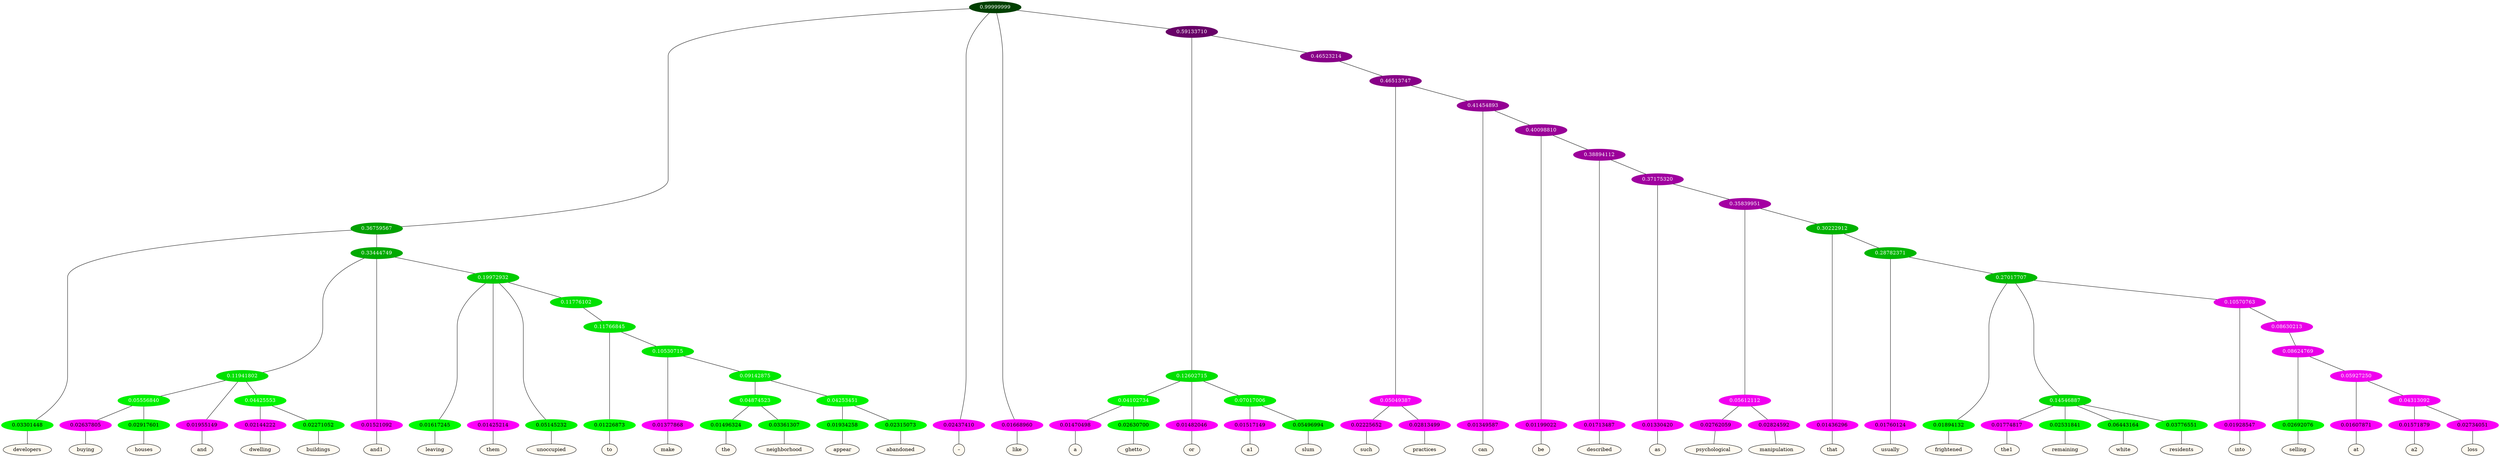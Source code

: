 graph {
	node [format=png height=0.15 nodesep=0.001 ordering=out overlap=prism overlap_scaling=0.01 ranksep=0.001 ratio=0.2 style=filled width=0.15]
	{
		rank=same
		a_w_5 [label=developers color=black fillcolor=floralwhite style="filled,solid"]
		a_w_29 [label=buying color=black fillcolor=floralwhite style="filled,solid"]
		a_w_30 [label=houses color=black fillcolor=floralwhite style="filled,solid"]
		a_w_17 [label=and color=black fillcolor=floralwhite style="filled,solid"]
		a_w_31 [label=dwelling color=black fillcolor=floralwhite style="filled,solid"]
		a_w_32 [label=buildings color=black fillcolor=floralwhite style="filled,solid"]
		a_w_10 [label=and1 color=black fillcolor=floralwhite style="filled,solid"]
		a_w_19 [label=leaving color=black fillcolor=floralwhite style="filled,solid"]
		a_w_20 [label=them color=black fillcolor=floralwhite style="filled,solid"]
		a_w_21 [label=unoccupied color=black fillcolor=floralwhite style="filled,solid"]
		a_w_38 [label=to color=black fillcolor=floralwhite style="filled,solid"]
		a_w_42 [label=make color=black fillcolor=floralwhite style="filled,solid"]
		a_w_50 [label=the color=black fillcolor=floralwhite style="filled,solid"]
		a_w_51 [label=neighborhood color=black fillcolor=floralwhite style="filled,solid"]
		a_w_52 [label=appear color=black fillcolor=floralwhite style="filled,solid"]
		a_w_53 [label=abandoned color=black fillcolor=floralwhite style="filled,solid"]
		a_w_2 [label="–" color=black fillcolor=floralwhite style="filled,solid"]
		a_w_3 [label=like color=black fillcolor=floralwhite style="filled,solid"]
		a_w_23 [label=a color=black fillcolor=floralwhite style="filled,solid"]
		a_w_24 [label=ghetto color=black fillcolor=floralwhite style="filled,solid"]
		a_w_13 [label=or color=black fillcolor=floralwhite style="filled,solid"]
		a_w_25 [label=a1 color=black fillcolor=floralwhite style="filled,solid"]
		a_w_26 [label=slum color=black fillcolor=floralwhite style="filled,solid"]
		a_w_34 [label=such color=black fillcolor=floralwhite style="filled,solid"]
		a_w_35 [label=practices color=black fillcolor=floralwhite style="filled,solid"]
		a_w_36 [label=can color=black fillcolor=floralwhite style="filled,solid"]
		a_w_40 [label=be color=black fillcolor=floralwhite style="filled,solid"]
		a_w_44 [label=described color=black fillcolor=floralwhite style="filled,solid"]
		a_w_48 [label=as color=black fillcolor=floralwhite style="filled,solid"]
		a_w_56 [label=psychological color=black fillcolor=floralwhite style="filled,solid"]
		a_w_57 [label=manipulation color=black fillcolor=floralwhite style="filled,solid"]
		a_w_58 [label=that color=black fillcolor=floralwhite style="filled,solid"]
		a_w_60 [label=usually color=black fillcolor=floralwhite style="filled,solid"]
		a_w_62 [label=frightened color=black fillcolor=floralwhite style="filled,solid"]
		a_w_65 [label=the1 color=black fillcolor=floralwhite style="filled,solid"]
		a_w_66 [label=remaining color=black fillcolor=floralwhite style="filled,solid"]
		a_w_67 [label=white color=black fillcolor=floralwhite style="filled,solid"]
		a_w_68 [label=residents color=black fillcolor=floralwhite style="filled,solid"]
		a_w_69 [label=into color=black fillcolor=floralwhite style="filled,solid"]
		a_w_72 [label=selling color=black fillcolor=floralwhite style="filled,solid"]
		a_w_74 [label=at color=black fillcolor=floralwhite style="filled,solid"]
		a_w_76 [label=a2 color=black fillcolor=floralwhite style="filled,solid"]
		a_w_77 [label=loss color=black fillcolor=floralwhite style="filled,solid"]
	}
	a_n_5 -- a_w_5
	a_n_29 -- a_w_29
	a_n_30 -- a_w_30
	a_n_17 -- a_w_17
	a_n_31 -- a_w_31
	a_n_32 -- a_w_32
	a_n_10 -- a_w_10
	a_n_19 -- a_w_19
	a_n_20 -- a_w_20
	a_n_21 -- a_w_21
	a_n_38 -- a_w_38
	a_n_42 -- a_w_42
	a_n_50 -- a_w_50
	a_n_51 -- a_w_51
	a_n_52 -- a_w_52
	a_n_53 -- a_w_53
	a_n_2 -- a_w_2
	a_n_3 -- a_w_3
	a_n_23 -- a_w_23
	a_n_24 -- a_w_24
	a_n_13 -- a_w_13
	a_n_25 -- a_w_25
	a_n_26 -- a_w_26
	a_n_34 -- a_w_34
	a_n_35 -- a_w_35
	a_n_36 -- a_w_36
	a_n_40 -- a_w_40
	a_n_44 -- a_w_44
	a_n_48 -- a_w_48
	a_n_56 -- a_w_56
	a_n_57 -- a_w_57
	a_n_58 -- a_w_58
	a_n_60 -- a_w_60
	a_n_62 -- a_w_62
	a_n_65 -- a_w_65
	a_n_66 -- a_w_66
	a_n_67 -- a_w_67
	a_n_68 -- a_w_68
	a_n_69 -- a_w_69
	a_n_72 -- a_w_72
	a_n_74 -- a_w_74
	a_n_76 -- a_w_76
	a_n_77 -- a_w_77
	{
		rank=same
		a_n_5 [label=0.03301448 color="0.334 1.000 0.967" fontcolor=black]
		a_n_29 [label=0.02637805 color="0.835 1.000 0.974" fontcolor=black]
		a_n_30 [label=0.02917601 color="0.334 1.000 0.971" fontcolor=black]
		a_n_17 [label=0.01955149 color="0.835 1.000 0.980" fontcolor=black]
		a_n_31 [label=0.02144222 color="0.835 1.000 0.979" fontcolor=black]
		a_n_32 [label=0.02271052 color="0.334 1.000 0.977" fontcolor=black]
		a_n_10 [label=0.01521092 color="0.835 1.000 0.985" fontcolor=black]
		a_n_19 [label=0.01617245 color="0.334 1.000 0.984" fontcolor=black]
		a_n_20 [label=0.01425214 color="0.835 1.000 0.986" fontcolor=black]
		a_n_21 [label=0.05145232 color="0.334 1.000 0.949" fontcolor=black]
		a_n_38 [label=0.01226873 color="0.334 1.000 0.988" fontcolor=black]
		a_n_42 [label=0.01377868 color="0.835 1.000 0.986" fontcolor=black]
		a_n_50 [label=0.01496324 color="0.334 1.000 0.985" fontcolor=black]
		a_n_51 [label=0.03361307 color="0.334 1.000 0.966" fontcolor=black]
		a_n_52 [label=0.01934258 color="0.334 1.000 0.981" fontcolor=black]
		a_n_53 [label=0.02315073 color="0.334 1.000 0.977" fontcolor=black]
		a_n_2 [label=0.02437410 color="0.835 1.000 0.976" fontcolor=black]
		a_n_3 [label=0.01668960 color="0.835 1.000 0.983" fontcolor=black]
		a_n_23 [label=0.01470498 color="0.835 1.000 0.985" fontcolor=black]
		a_n_24 [label=0.02630700 color="0.334 1.000 0.974" fontcolor=black]
		a_n_13 [label=0.01482046 color="0.835 1.000 0.985" fontcolor=black]
		a_n_25 [label=0.01517149 color="0.835 1.000 0.985" fontcolor=black]
		a_n_26 [label=0.05496994 color="0.334 1.000 0.945" fontcolor=black]
		a_n_34 [label=0.02225652 color="0.835 1.000 0.978" fontcolor=black]
		a_n_35 [label=0.02813499 color="0.835 1.000 0.972" fontcolor=black]
		a_n_36 [label=0.01349587 color="0.835 1.000 0.987" fontcolor=black]
		a_n_40 [label=0.01199022 color="0.835 1.000 0.988" fontcolor=black]
		a_n_44 [label=0.01713487 color="0.835 1.000 0.983" fontcolor=black]
		a_n_48 [label=0.01330420 color="0.835 1.000 0.987" fontcolor=black]
		a_n_56 [label=0.02762059 color="0.835 1.000 0.972" fontcolor=black]
		a_n_57 [label=0.02824592 color="0.835 1.000 0.972" fontcolor=black]
		a_n_58 [label=0.01436296 color="0.835 1.000 0.986" fontcolor=black]
		a_n_60 [label=0.01760124 color="0.835 1.000 0.982" fontcolor=black]
		a_n_62 [label=0.01894132 color="0.334 1.000 0.981" fontcolor=black]
		a_n_65 [label=0.01774817 color="0.835 1.000 0.982" fontcolor=black]
		a_n_66 [label=0.02531841 color="0.334 1.000 0.975" fontcolor=black]
		a_n_67 [label=0.06443164 color="0.334 1.000 0.936" fontcolor=black]
		a_n_68 [label=0.03776551 color="0.334 1.000 0.962" fontcolor=black]
		a_n_69 [label=0.01928547 color="0.835 1.000 0.981" fontcolor=black]
		a_n_72 [label=0.02692076 color="0.334 1.000 0.973" fontcolor=black]
		a_n_74 [label=0.01607871 color="0.835 1.000 0.984" fontcolor=black]
		a_n_76 [label=0.01571879 color="0.835 1.000 0.984" fontcolor=black]
		a_n_77 [label=0.02734051 color="0.835 1.000 0.973" fontcolor=black]
	}
	a_n_0 [label=0.99999999 color="0.334 1.000 0.250" fontcolor=grey99]
	a_n_1 [label=0.36759567 color="0.334 1.000 0.632" fontcolor=grey99]
	a_n_0 -- a_n_1
	a_n_0 -- a_n_2
	a_n_0 -- a_n_3
	a_n_4 [label=0.59133710 color="0.835 1.000 0.409" fontcolor=grey99]
	a_n_0 -- a_n_4
	a_n_1 -- a_n_5
	a_n_6 [label=0.33444749 color="0.334 1.000 0.666" fontcolor=grey99]
	a_n_1 -- a_n_6
	a_n_7 [label=0.12602715 color="0.334 1.000 0.874" fontcolor=grey99]
	a_n_4 -- a_n_7
	a_n_8 [label=0.46523214 color="0.835 1.000 0.535" fontcolor=grey99]
	a_n_4 -- a_n_8
	a_n_9 [label=0.11941802 color="0.334 1.000 0.881" fontcolor=grey99]
	a_n_6 -- a_n_9
	a_n_6 -- a_n_10
	a_n_11 [label=0.19972932 color="0.334 1.000 0.800" fontcolor=grey99]
	a_n_6 -- a_n_11
	a_n_12 [label=0.04102734 color="0.334 1.000 0.959" fontcolor=grey99]
	a_n_7 -- a_n_12
	a_n_7 -- a_n_13
	a_n_14 [label=0.07017006 color="0.334 1.000 0.930" fontcolor=grey99]
	a_n_7 -- a_n_14
	a_n_15 [label=0.46513747 color="0.835 1.000 0.535" fontcolor=grey99]
	a_n_8 -- a_n_15
	a_n_16 [label=0.05556840 color="0.334 1.000 0.944" fontcolor=grey99]
	a_n_9 -- a_n_16
	a_n_9 -- a_n_17
	a_n_18 [label=0.04425553 color="0.334 1.000 0.956" fontcolor=grey99]
	a_n_9 -- a_n_18
	a_n_11 -- a_n_19
	a_n_11 -- a_n_20
	a_n_11 -- a_n_21
	a_n_22 [label=0.11776102 color="0.334 1.000 0.882" fontcolor=grey99]
	a_n_11 -- a_n_22
	a_n_12 -- a_n_23
	a_n_12 -- a_n_24
	a_n_14 -- a_n_25
	a_n_14 -- a_n_26
	a_n_27 [label=0.05049387 color="0.835 1.000 0.950" fontcolor=grey99]
	a_n_15 -- a_n_27
	a_n_28 [label=0.41454893 color="0.835 1.000 0.585" fontcolor=grey99]
	a_n_15 -- a_n_28
	a_n_16 -- a_n_29
	a_n_16 -- a_n_30
	a_n_18 -- a_n_31
	a_n_18 -- a_n_32
	a_n_33 [label=0.11766845 color="0.334 1.000 0.882" fontcolor=grey99]
	a_n_22 -- a_n_33
	a_n_27 -- a_n_34
	a_n_27 -- a_n_35
	a_n_28 -- a_n_36
	a_n_37 [label=0.40098810 color="0.835 1.000 0.599" fontcolor=grey99]
	a_n_28 -- a_n_37
	a_n_33 -- a_n_38
	a_n_39 [label=0.10530715 color="0.334 1.000 0.895" fontcolor=grey99]
	a_n_33 -- a_n_39
	a_n_37 -- a_n_40
	a_n_41 [label=0.38894112 color="0.835 1.000 0.611" fontcolor=grey99]
	a_n_37 -- a_n_41
	a_n_39 -- a_n_42
	a_n_43 [label=0.09142875 color="0.334 1.000 0.909" fontcolor=grey99]
	a_n_39 -- a_n_43
	a_n_41 -- a_n_44
	a_n_45 [label=0.37175320 color="0.835 1.000 0.628" fontcolor=grey99]
	a_n_41 -- a_n_45
	a_n_46 [label=0.04874523 color="0.334 1.000 0.951" fontcolor=grey99]
	a_n_43 -- a_n_46
	a_n_47 [label=0.04253451 color="0.334 1.000 0.957" fontcolor=grey99]
	a_n_43 -- a_n_47
	a_n_45 -- a_n_48
	a_n_49 [label=0.35839951 color="0.835 1.000 0.642" fontcolor=grey99]
	a_n_45 -- a_n_49
	a_n_46 -- a_n_50
	a_n_46 -- a_n_51
	a_n_47 -- a_n_52
	a_n_47 -- a_n_53
	a_n_54 [label=0.05612112 color="0.835 1.000 0.944" fontcolor=grey99]
	a_n_49 -- a_n_54
	a_n_55 [label=0.30222912 color="0.334 1.000 0.698" fontcolor=grey99]
	a_n_49 -- a_n_55
	a_n_54 -- a_n_56
	a_n_54 -- a_n_57
	a_n_55 -- a_n_58
	a_n_59 [label=0.28782371 color="0.334 1.000 0.712" fontcolor=grey99]
	a_n_55 -- a_n_59
	a_n_59 -- a_n_60
	a_n_61 [label=0.27017707 color="0.334 1.000 0.730" fontcolor=grey99]
	a_n_59 -- a_n_61
	a_n_61 -- a_n_62
	a_n_63 [label=0.14546887 color="0.334 1.000 0.855" fontcolor=grey99]
	a_n_61 -- a_n_63
	a_n_64 [label=0.10570763 color="0.835 1.000 0.894" fontcolor=grey99]
	a_n_61 -- a_n_64
	a_n_63 -- a_n_65
	a_n_63 -- a_n_66
	a_n_63 -- a_n_67
	a_n_63 -- a_n_68
	a_n_64 -- a_n_69
	a_n_70 [label=0.08630213 color="0.835 1.000 0.914" fontcolor=grey99]
	a_n_64 -- a_n_70
	a_n_71 [label=0.08624769 color="0.835 1.000 0.914" fontcolor=grey99]
	a_n_70 -- a_n_71
	a_n_71 -- a_n_72
	a_n_73 [label=0.05927250 color="0.835 1.000 0.941" fontcolor=grey99]
	a_n_71 -- a_n_73
	a_n_73 -- a_n_74
	a_n_75 [label=0.04313092 color="0.835 1.000 0.957" fontcolor=grey99]
	a_n_73 -- a_n_75
	a_n_75 -- a_n_76
	a_n_75 -- a_n_77
}
